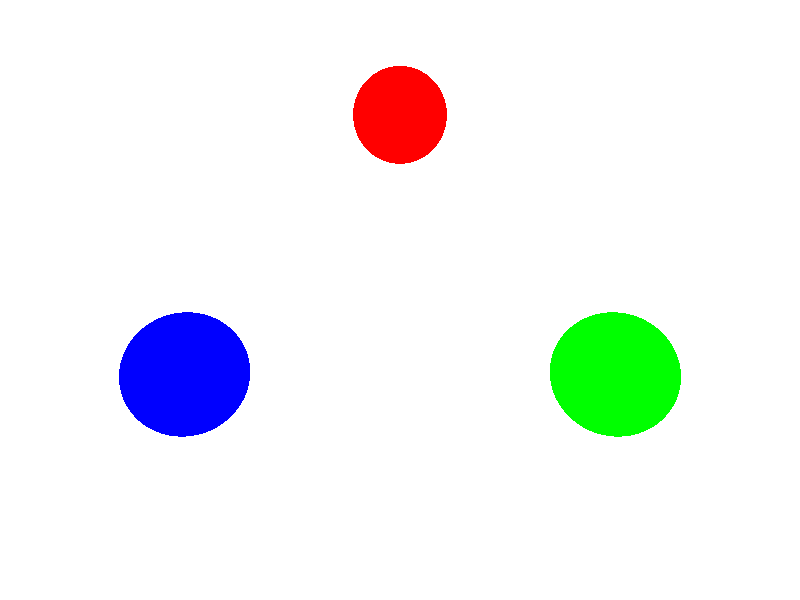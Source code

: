 #include "colors.inc"

global_settings{
        photons{
                count 10000
        }
}                

camera{
        location <0,5,-3>
        look_at <0,0,0>
}

plane{
        <0,1,0>,0
        pigment{color White}
}

light_source{
        <3*sin(0-2*pi*clock+sin(12*pi*clock)/6),2/3,3*cos(0-2*pi*clock+sin(12*pi*clock)/6)>
        color White
        photons{
                refraction on
        }
        area_light x/5,y/5,10,10
        adaptive 1
        fade_distance 3
        fade_power 1
}

light_source{
        <3*sin(2*pi/3-2*pi*clock+sin(12*pi*clock)/6),2/3,3*cos(2*pi/3-2*pi*clock+sin(12*pi*clock)/6)>
        color White
        photons{
                refraction on
        }
        area_light z/5,y/5,10,10
        adaptive 1
        fade_distance 3
        fade_power 1
}

light_source{
        <3*sin(4*pi/3-2*pi*clock+sin(12*pi*clock)/6),2/3,3*cos(4*pi/3-2*pi*clock+sin(12*pi*clock)/6)>
        color White      
        photons{
                refraction on
        }
        area_light z/5,y/5,10,10
        adaptive 1
        fade_distance 3
        fade_power 1        
}

sphere{
        <0,0,0>,.5
        pigment{rgbt <1,0,pow(sin(3*pi*clock),2),.7>}
        interior{
                ior 1.3
                fade_distance .25
                fade_power 2
                fade_color <1,0,pow(sin(3*pi*clock),2)>
        }        
        photons{
                target
                refraction on
        }
        normal{bumps 1 scale .1}
        finish{
                phong 1
                reflection .2
        }
        rotate <0,-360*clock,0>
        translate <2*sin(0+2*pi*clock-sin(12*pi*clock)/6),.5,2*cos(0+2*pi*clock-sin(12*pi*clock)/6)>                
        
}

sphere{
        <0,0,0>,.5
        pigment{rgbt <pow(sin(3*pi*clock),2),1,0,.7>}
        interior{
                ior 1.3
                fade_distance .25
                fade_power 2
                fade_color <pow(sin(3*pi*clock),2),1,0>
        }
        photons{
                target
                refraction on
        }
        normal{bumps 1 scale .1}
        finish{
                phong 1
                reflection .2
        }
        rotate <0,-360*clock,0>
        translate <2*sin(2*pi/3+2*pi*clock-sin(12*pi*clock)/6),.5,2*cos(2*pi/3+2*pi*clock-sin(12*pi*clock)/6)>
}

sphere{
        <0,0,0>,.5
        pigment{rgbt <0,pow(sin(3*pi*clock),2),1,.7>}
        interior{
                ior 1.3
                fade_distance .25
                fade_power 2
                fade_color <0,pow(sin(3*pi*clock),2),1>
        }
        photons{
                target
                refraction on
        }
        normal{bumps 1 scale .1}
        finish{
                phong 1
                reflection .2
        }
        rotate <0,-360*clock,0>
        translate <2*sin(4*pi/3+2*pi*clock-sin(12*pi*clock)/6),.5,2*cos(4*pi/3+2*pi*clock-sin(12*pi*clock)/6)>
}               